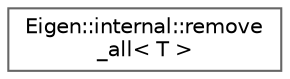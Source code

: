 digraph "Graphical Class Hierarchy"
{
 // LATEX_PDF_SIZE
  bgcolor="transparent";
  edge [fontname=Helvetica,fontsize=10,labelfontname=Helvetica,labelfontsize=10];
  node [fontname=Helvetica,fontsize=10,shape=box,height=0.2,width=0.4];
  rankdir="LR";
  Node0 [id="Node000000",label="Eigen::internal::remove\l_all\< T \>",height=0.2,width=0.4,color="grey40", fillcolor="white", style="filled",URL="$structEigen_1_1internal_1_1remove__all.html",tooltip=" "];
}
